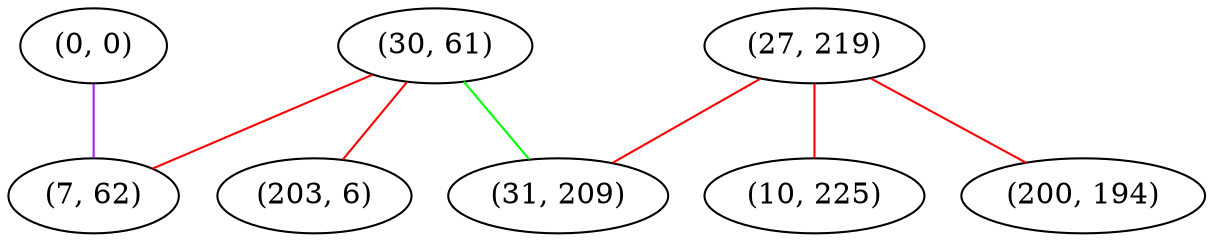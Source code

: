 graph "" {
"(0, 0)";
"(27, 219)";
"(30, 61)";
"(31, 209)";
"(7, 62)";
"(10, 225)";
"(203, 6)";
"(200, 194)";
"(0, 0)" -- "(7, 62)"  [color=purple, key=0, weight=4];
"(27, 219)" -- "(200, 194)"  [color=red, key=0, weight=1];
"(27, 219)" -- "(10, 225)"  [color=red, key=0, weight=1];
"(27, 219)" -- "(31, 209)"  [color=red, key=0, weight=1];
"(30, 61)" -- "(7, 62)"  [color=red, key=0, weight=1];
"(30, 61)" -- "(203, 6)"  [color=red, key=0, weight=1];
"(30, 61)" -- "(31, 209)"  [color=green, key=0, weight=2];
}
